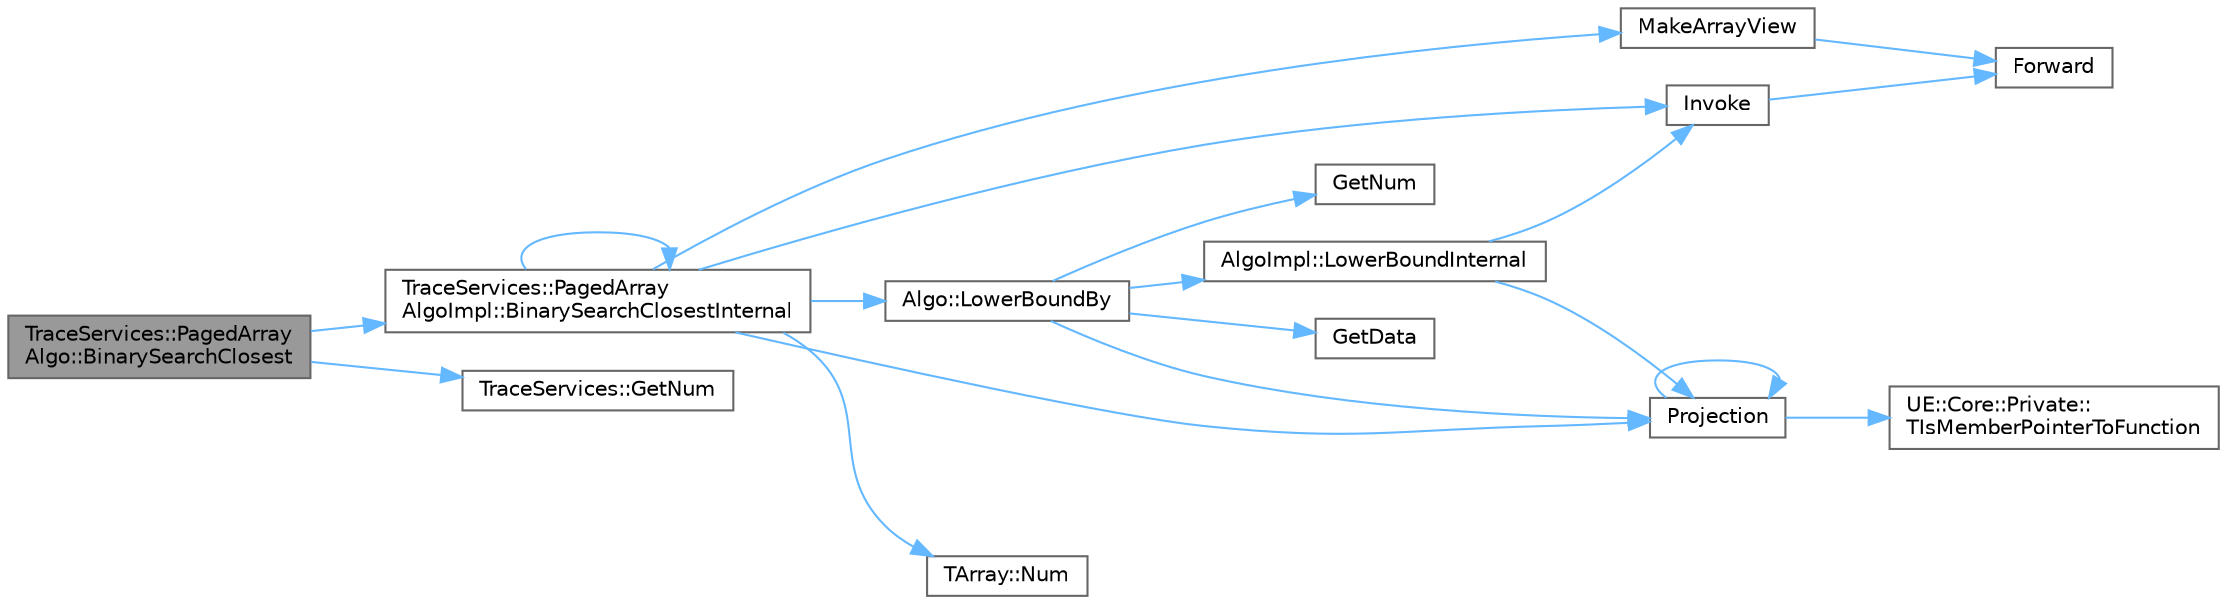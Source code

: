 digraph "TraceServices::PagedArrayAlgo::BinarySearchClosest"
{
 // INTERACTIVE_SVG=YES
 // LATEX_PDF_SIZE
  bgcolor="transparent";
  edge [fontname=Helvetica,fontsize=10,labelfontname=Helvetica,labelfontsize=10];
  node [fontname=Helvetica,fontsize=10,shape=box,height=0.2,width=0.4];
  rankdir="LR";
  Node1 [id="Node000001",label="TraceServices::PagedArray\lAlgo::BinarySearchClosest",height=0.2,width=0.4,color="gray40", fillcolor="grey60", style="filled", fontcolor="black",tooltip=" "];
  Node1 -> Node2 [id="edge1_Node000001_Node000002",color="steelblue1",style="solid",tooltip=" "];
  Node2 [id="Node000002",label="TraceServices::PagedArray\lAlgoImpl::BinarySearchClosestInternal",height=0.2,width=0.4,color="grey40", fillcolor="white", style="filled",URL="$da/d92/namespaceTraceServices_1_1PagedArrayAlgoImpl.html#a6e2dfa3c9b4a5dc733b434e65654e85f",tooltip="Performs binary search, resulting in position of the first element with projected value closest to Va..."];
  Node2 -> Node2 [id="edge2_Node000002_Node000002",color="steelblue1",style="solid",tooltip=" "];
  Node2 -> Node3 [id="edge3_Node000002_Node000003",color="steelblue1",style="solid",tooltip=" "];
  Node3 [id="Node000003",label="Invoke",height=0.2,width=0.4,color="grey40", fillcolor="white", style="filled",URL="$d7/deb/Invoke_8h.html#a66d3e79358998f56001f20726270e390",tooltip="Invokes a callable with a set of arguments."];
  Node3 -> Node4 [id="edge4_Node000003_Node000004",color="steelblue1",style="solid",tooltip=" "];
  Node4 [id="Node000004",label="Forward",height=0.2,width=0.4,color="grey40", fillcolor="white", style="filled",URL="$d4/d24/UnrealTemplate_8h.html#a68f280c1d561a8899a1e9e3ea8405d00",tooltip="Forward will cast a reference to an rvalue reference."];
  Node2 -> Node5 [id="edge5_Node000002_Node000005",color="steelblue1",style="solid",tooltip=" "];
  Node5 [id="Node000005",label="Algo::LowerBoundBy",height=0.2,width=0.4,color="grey40", fillcolor="white", style="filled",URL="$db/d33/namespaceAlgo.html#a871a20b03aed6b970683183e56424e40",tooltip="Performs binary search, resulting in position of the first element with projected value >= Value usin..."];
  Node5 -> Node6 [id="edge6_Node000005_Node000006",color="steelblue1",style="solid",tooltip=" "];
  Node6 [id="Node000006",label="GetData",height=0.2,width=0.4,color="grey40", fillcolor="white", style="filled",URL="$d3/ddf/StringConv_8h.html#a4111b73e6a9d7101173e7223118962f3",tooltip=" "];
  Node5 -> Node7 [id="edge7_Node000005_Node000007",color="steelblue1",style="solid",tooltip=" "];
  Node7 [id="Node000007",label="GetNum",height=0.2,width=0.4,color="grey40", fillcolor="white", style="filled",URL="$d3/ddf/StringConv_8h.html#a3caf5874b63a514dc33c219ec83eedbf",tooltip=" "];
  Node5 -> Node8 [id="edge8_Node000005_Node000008",color="steelblue1",style="solid",tooltip=" "];
  Node8 [id="Node000008",label="AlgoImpl::LowerBoundInternal",height=0.2,width=0.4,color="grey40", fillcolor="white", style="filled",URL="$db/d64/namespaceAlgoImpl.html#a281a9779ff04017a143a53b5c446a121",tooltip="Performs binary search, resulting in position of the first element >= Value."];
  Node8 -> Node3 [id="edge9_Node000008_Node000003",color="steelblue1",style="solid",tooltip=" "];
  Node8 -> Node9 [id="edge10_Node000008_Node000009",color="steelblue1",style="solid",tooltip=" "];
  Node9 [id="Node000009",label="Projection",height=0.2,width=0.4,color="grey40", fillcolor="white", style="filled",URL="$d7/df0/Projection_8h.html#a13dceeb18d2035bd0b861bf3698ede9f",tooltip="Projection() is a related function to Invoke(), in that it can be used to invoke an object with a set..."];
  Node9 -> Node9 [id="edge11_Node000009_Node000009",color="steelblue1",style="solid",tooltip=" "];
  Node9 -> Node10 [id="edge12_Node000009_Node000010",color="steelblue1",style="solid",tooltip=" "];
  Node10 [id="Node000010",label="UE::Core::Private::\lTIsMemberPointerToFunction",height=0.2,width=0.4,color="grey40", fillcolor="white", style="filled",URL="$d1/de6/namespaceUE_1_1Core_1_1Private.html#a6a97c58e76257e63c3e47675427da48b",tooltip=" "];
  Node5 -> Node9 [id="edge13_Node000005_Node000009",color="steelblue1",style="solid",tooltip=" "];
  Node2 -> Node11 [id="edge14_Node000002_Node000011",color="steelblue1",style="solid",tooltip=" "];
  Node11 [id="Node000011",label="MakeArrayView",height=0.2,width=0.4,color="grey40", fillcolor="white", style="filled",URL="$d7/df4/ArrayView_8h.html#a661373f641b11e7cb580c1526b0a721b",tooltip=" "];
  Node11 -> Node4 [id="edge15_Node000011_Node000004",color="steelblue1",style="solid",tooltip=" "];
  Node2 -> Node12 [id="edge16_Node000002_Node000012",color="steelblue1",style="solid",tooltip=" "];
  Node12 [id="Node000012",label="TArray::Num",height=0.2,width=0.4,color="grey40", fillcolor="white", style="filled",URL="$d4/d52/classTArray.html#adcbf9ca48677a9c0c3830cd862dd40d8",tooltip="Returns number of elements in array."];
  Node2 -> Node9 [id="edge17_Node000002_Node000009",color="steelblue1",style="solid",tooltip=" "];
  Node1 -> Node13 [id="edge18_Node000001_Node000013",color="steelblue1",style="solid",tooltip=" "];
  Node13 [id="Node000013",label="TraceServices::GetNum",height=0.2,width=0.4,color="grey40", fillcolor="white", style="filled",URL="$df/d34/namespaceTraceServices.html#a9d987700a2438475a377ef2101e128de",tooltip=" "];
}
